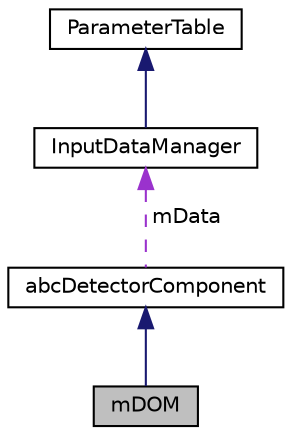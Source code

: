 digraph "mDOM"
{
 // LATEX_PDF_SIZE
  edge [fontname="Helvetica",fontsize="10",labelfontname="Helvetica",labelfontsize="10"];
  node [fontname="Helvetica",fontsize="10",shape=record];
  Node1 [label="mDOM",height=0.2,width=0.4,color="black", fillcolor="grey75", style="filled", fontcolor="black",tooltip=" "];
  Node2 -> Node1 [dir="back",color="midnightblue",fontsize="10",style="solid",fontname="Helvetica"];
  Node2 [label="abcDetectorComponent",height=0.2,width=0.4,color="black", fillcolor="white", style="filled",URL="$classabc_detector_component.html",tooltip="Abstract base class used for constructing detector components."];
  Node3 -> Node2 [dir="back",color="darkorchid3",fontsize="10",style="dashed",label=" mData" ,fontname="Helvetica"];
  Node3 [label="InputDataManager",height=0.2,width=0.4,color="black", fillcolor="white", style="filled",URL="$class_input_data_manager.html",tooltip=" "];
  Node4 -> Node3 [dir="back",color="midnightblue",fontsize="10",style="solid",fontname="Helvetica"];
  Node4 [label="ParameterTable",height=0.2,width=0.4,color="black", fillcolor="white", style="filled",URL="$class_parameter_table.html",tooltip=" "];
}
